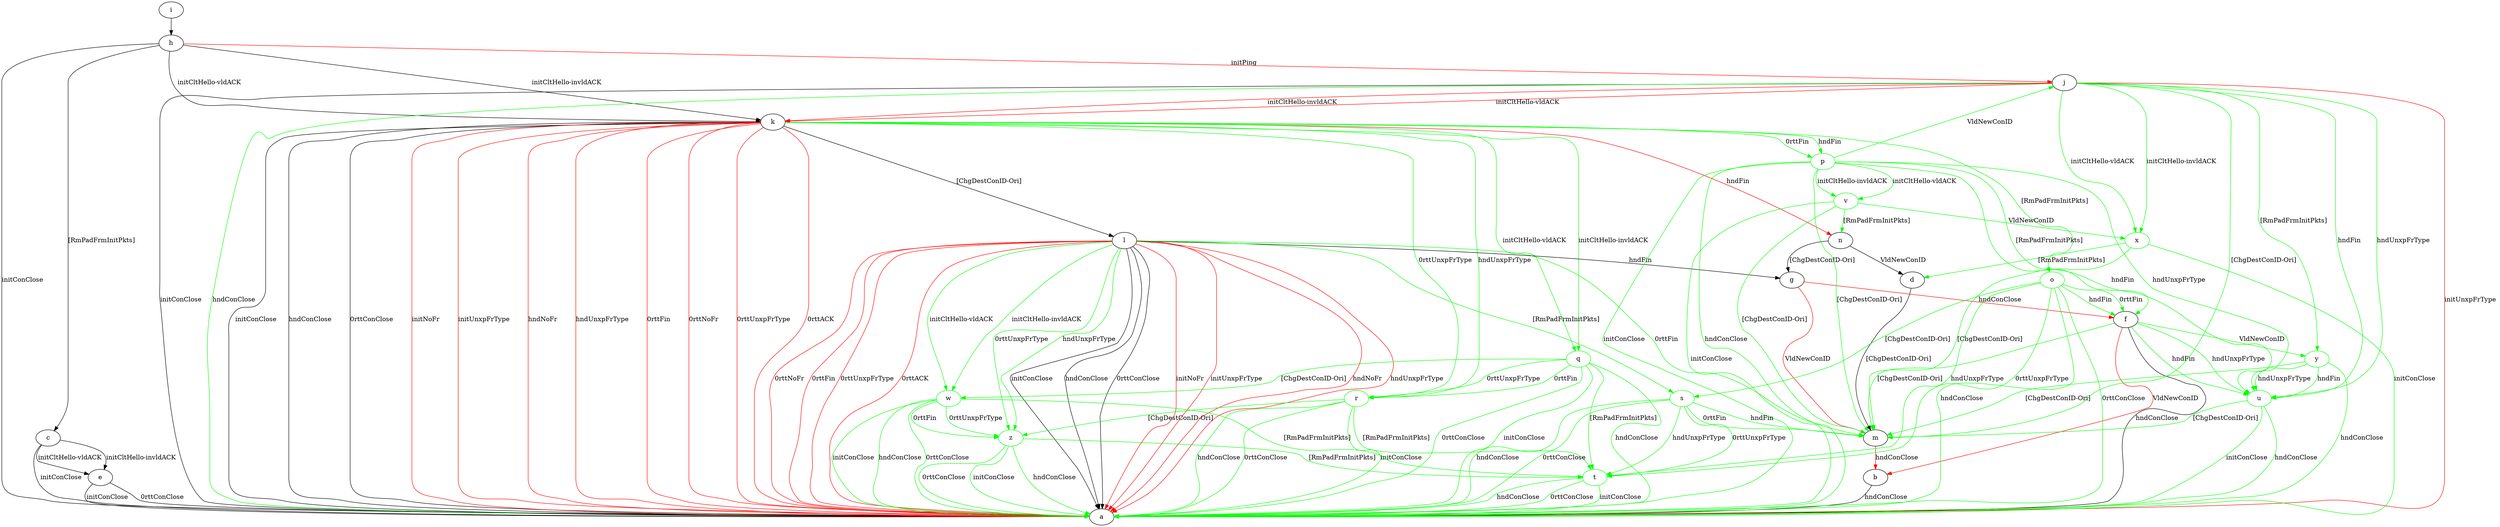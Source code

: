 digraph "" {
	b -> a	[key=0,
		label="hndConClose "];
	c -> a	[key=0,
		label="initConClose "];
	c -> e	[key=0,
		label="initCltHello-vldACK "];
	c -> e	[key=1,
		label="initCltHello-invldACK "];
	d -> m	[key=0,
		label="[ChgDestConID-Ori] "];
	e -> a	[key=0,
		label="initConClose "];
	e -> a	[key=1,
		label="0rttConClose "];
	f -> a	[key=0,
		label="hndConClose "];
	f -> b	[key=0,
		color=red,
		label="VldNewConID "];
	f -> m	[key=0,
		color=green,
		label="[ChgDestConID-Ori] "];
	u	[color=green];
	f -> u	[key=0,
		color=green,
		label="hndFin "];
	f -> u	[key=1,
		color=green,
		label="hndUnxpFrType "];
	y	[color=green];
	f -> y	[key=0,
		color=green,
		label="VldNewConID "];
	g -> f	[key=0,
		color=red,
		label="hndConClose "];
	g -> m	[key=0,
		color=red,
		label="VldNewConID "];
	h -> a	[key=0,
		label="initConClose "];
	h -> c	[key=0,
		label="[RmPadFrmInitPkts] "];
	h -> j	[key=0,
		color=red,
		label="initPing "];
	h -> k	[key=0,
		label="initCltHello-vldACK "];
	h -> k	[key=1,
		label="initCltHello-invldACK "];
	i -> h	[key=0];
	j -> a	[key=0,
		label="initConClose "];
	j -> a	[key=1,
		color=green,
		label="hndConClose "];
	j -> a	[key=2,
		color=red,
		label="initUnxpFrType "];
	j -> k	[key=0,
		color=red,
		label="initCltHello-vldACK "];
	j -> k	[key=1,
		color=red,
		label="initCltHello-invldACK "];
	j -> m	[key=0,
		color=green,
		label="[ChgDestConID-Ori] "];
	j -> u	[key=0,
		color=green,
		label="hndFin "];
	j -> u	[key=1,
		color=green,
		label="hndUnxpFrType "];
	x	[color=green];
	j -> x	[key=0,
		color=green,
		label="initCltHello-vldACK "];
	j -> x	[key=1,
		color=green,
		label="initCltHello-invldACK "];
	j -> y	[key=0,
		color=green,
		label="[RmPadFrmInitPkts] "];
	k -> a	[key=0,
		label="initConClose "];
	k -> a	[key=1,
		label="hndConClose "];
	k -> a	[key=2,
		label="0rttConClose "];
	k -> a	[key=3,
		color=red,
		label="initNoFr "];
	k -> a	[key=4,
		color=red,
		label="initUnxpFrType "];
	k -> a	[key=5,
		color=red,
		label="hndNoFr "];
	k -> a	[key=6,
		color=red,
		label="hndUnxpFrType "];
	k -> a	[key=7,
		color=red,
		label="0rttFin "];
	k -> a	[key=8,
		color=red,
		label="0rttNoFr "];
	k -> a	[key=9,
		color=red,
		label="0rttUnxpFrType "];
	k -> a	[key=10,
		color=red,
		label="0rttACK "];
	k -> l	[key=0,
		label="[ChgDestConID-Ori] "];
	k -> n	[key=0,
		color=red,
		label="hndFin "];
	o	[color=green];
	k -> o	[key=0,
		color=green,
		label="[RmPadFrmInitPkts] "];
	p	[color=green];
	k -> p	[key=0,
		color=green,
		label="hndFin "];
	k -> p	[key=1,
		color=green,
		label="0rttFin "];
	q	[color=green];
	k -> q	[key=0,
		color=green,
		label="initCltHello-vldACK "];
	k -> q	[key=1,
		color=green,
		label="initCltHello-invldACK "];
	r	[color=green];
	k -> r	[key=0,
		color=green,
		label="hndUnxpFrType "];
	k -> r	[key=1,
		color=green,
		label="0rttUnxpFrType "];
	l -> a	[key=0,
		label="initConClose "];
	l -> a	[key=1,
		label="hndConClose "];
	l -> a	[key=2,
		label="0rttConClose "];
	l -> a	[key=3,
		color=red,
		label="initNoFr "];
	l -> a	[key=4,
		color=red,
		label="initUnxpFrType "];
	l -> a	[key=5,
		color=red,
		label="hndNoFr "];
	l -> a	[key=6,
		color=red,
		label="hndUnxpFrType "];
	l -> a	[key=7,
		color=red,
		label="0rttFin "];
	l -> a	[key=8,
		color=red,
		label="0rttNoFr "];
	l -> a	[key=9,
		color=red,
		label="0rttUnxpFrType "];
	l -> a	[key=10,
		color=red,
		label="0rttACK "];
	l -> g	[key=0,
		label="hndFin "];
	l -> m	[key=0,
		color=green,
		label="0rttFin "];
	s	[color=green];
	l -> s	[key=0,
		color=green,
		label="[RmPadFrmInitPkts] "];
	w	[color=green];
	l -> w	[key=0,
		color=green,
		label="initCltHello-vldACK "];
	l -> w	[key=1,
		color=green,
		label="initCltHello-invldACK "];
	z	[color=green];
	l -> z	[key=0,
		color=green,
		label="hndUnxpFrType "];
	l -> z	[key=1,
		color=green,
		label="0rttUnxpFrType "];
	m -> b	[key=0,
		color=red,
		label="hndConClose "];
	n -> d	[key=0,
		label="VldNewConID "];
	n -> g	[key=0,
		label="[ChgDestConID-Ori] "];
	o -> a	[key=0,
		color=green,
		label="hndConClose "];
	o -> a	[key=1,
		color=green,
		label="0rttConClose "];
	o -> f	[key=0,
		color=green,
		label="hndFin "];
	o -> f	[key=1,
		color=green,
		label="0rttFin "];
	o -> s	[key=0,
		color=green,
		label="[ChgDestConID-Ori] "];
	t	[color=green];
	o -> t	[key=0,
		color=green,
		label="hndUnxpFrType "];
	o -> t	[key=1,
		color=green,
		label="0rttUnxpFrType "];
	p -> a	[key=0,
		color=green,
		label="initConClose "];
	p -> a	[key=1,
		color=green,
		label="hndConClose "];
	p -> f	[key=0,
		color=green,
		label="[RmPadFrmInitPkts] "];
	p -> j	[key=0,
		color=green,
		label="VldNewConID "];
	p -> m	[key=0,
		color=green,
		label="[ChgDestConID-Ori] "];
	p -> u	[key=0,
		color=green,
		label="hndFin "];
	p -> u	[key=1,
		color=green,
		label="hndUnxpFrType "];
	v	[color=green];
	p -> v	[key=0,
		color=green,
		label="initCltHello-vldACK "];
	p -> v	[key=1,
		color=green,
		label="initCltHello-invldACK "];
	q -> a	[key=0,
		color=green,
		label="initConClose "];
	q -> a	[key=1,
		color=green,
		label="hndConClose "];
	q -> a	[key=2,
		color=green,
		label="0rttConClose "];
	q -> r	[key=0,
		color=green,
		label="0rttFin "];
	q -> r	[key=1,
		color=green,
		label="0rttUnxpFrType "];
	q -> t	[key=0,
		color=green,
		label="[RmPadFrmInitPkts] "];
	q -> w	[key=0,
		color=green,
		label="[ChgDestConID-Ori] "];
	r -> a	[key=0,
		color=green,
		label="initConClose "];
	r -> a	[key=1,
		color=green,
		label="hndConClose "];
	r -> a	[key=2,
		color=green,
		label="0rttConClose "];
	r -> t	[key=0,
		color=green,
		label="[RmPadFrmInitPkts] "];
	r -> z	[key=0,
		color=green,
		label="[ChgDestConID-Ori] "];
	s -> a	[key=0,
		color=green,
		label="hndConClose "];
	s -> a	[key=1,
		color=green,
		label="0rttConClose "];
	s -> m	[key=0,
		color=green,
		label="hndFin "];
	s -> m	[key=1,
		color=green,
		label="0rttFin "];
	s -> t	[key=0,
		color=green,
		label="hndUnxpFrType "];
	s -> t	[key=1,
		color=green,
		label="0rttUnxpFrType "];
	t -> a	[key=0,
		color=green,
		label="initConClose "];
	t -> a	[key=1,
		color=green,
		label="hndConClose "];
	t -> a	[key=2,
		color=green,
		label="0rttConClose "];
	u -> a	[key=0,
		color=green,
		label="initConClose "];
	u -> a	[key=1,
		color=green,
		label="hndConClose "];
	u -> m	[key=0,
		color=green,
		label="[ChgDestConID-Ori] "];
	v -> a	[key=0,
		color=green,
		label="initConClose "];
	v -> m	[key=0,
		color=green,
		label="[ChgDestConID-Ori] "];
	v -> n	[key=0,
		color=green,
		label="[RmPadFrmInitPkts] "];
	v -> x	[key=0,
		color=green,
		label="VldNewConID "];
	w -> a	[key=0,
		color=green,
		label="initConClose "];
	w -> a	[key=1,
		color=green,
		label="hndConClose "];
	w -> a	[key=2,
		color=green,
		label="0rttConClose "];
	w -> t	[key=0,
		color=green,
		label="[RmPadFrmInitPkts] "];
	w -> z	[key=0,
		color=green,
		label="0rttFin "];
	w -> z	[key=1,
		color=green,
		label="0rttUnxpFrType "];
	x -> a	[key=0,
		color=green,
		label="initConClose "];
	x -> d	[key=0,
		color=green,
		label="[RmPadFrmInitPkts] "];
	x -> m	[key=0,
		color=green,
		label="[ChgDestConID-Ori] "];
	y -> a	[key=0,
		color=green,
		label="hndConClose "];
	y -> m	[key=0,
		color=green,
		label="[ChgDestConID-Ori] "];
	y -> u	[key=0,
		color=green,
		label="hndFin "];
	y -> u	[key=1,
		color=green,
		label="hndUnxpFrType "];
	z -> a	[key=0,
		color=green,
		label="initConClose "];
	z -> a	[key=1,
		color=green,
		label="hndConClose "];
	z -> a	[key=2,
		color=green,
		label="0rttConClose "];
	z -> t	[key=0,
		color=green,
		label="[RmPadFrmInitPkts] "];
}
